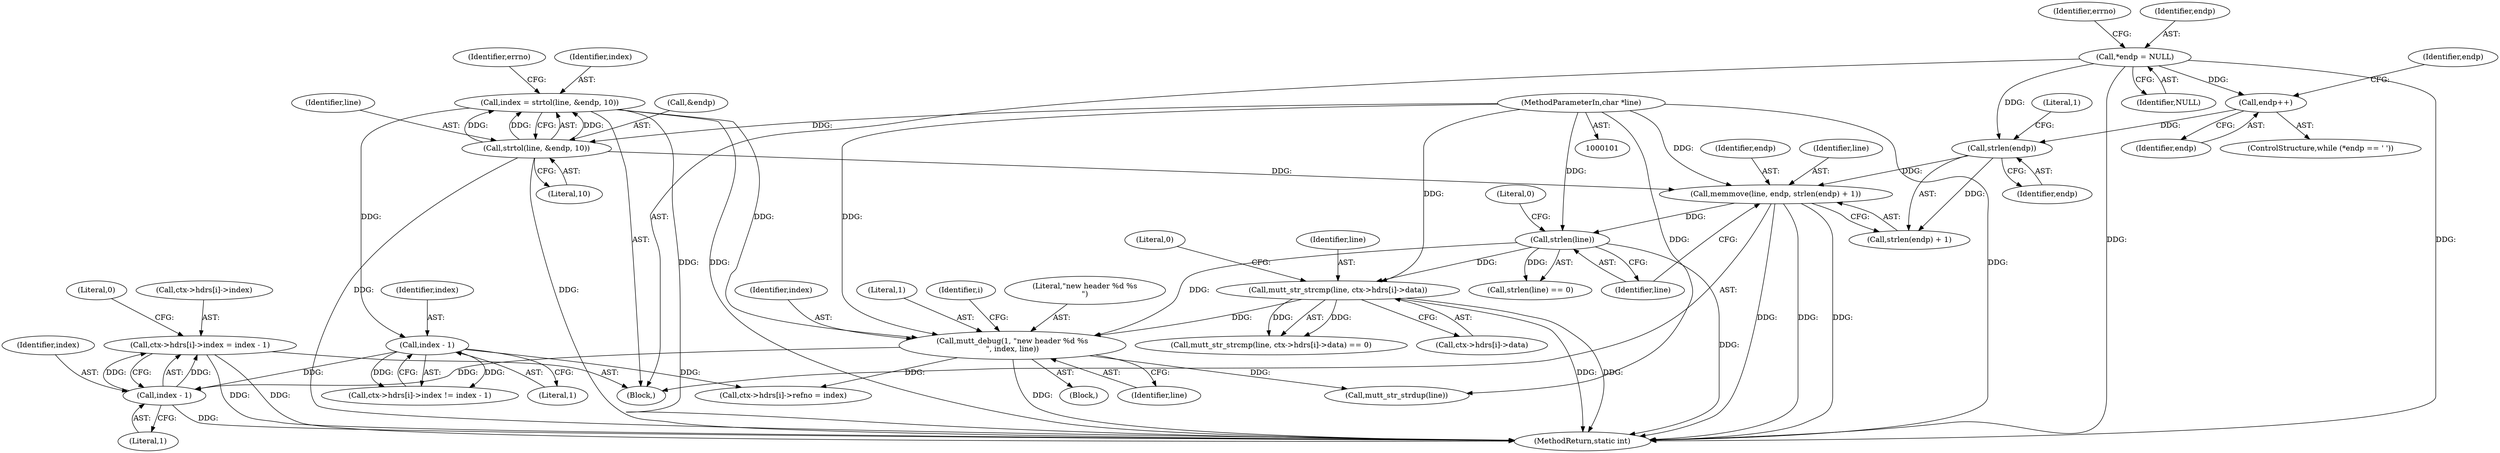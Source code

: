 digraph "0_neomutt_93b8ac558752d09e1c56d4f1bc82631316fa9c82@array" {
"1000254" [label="(Call,ctx->hdrs[i]->index = index - 1)"];
"1000262" [label="(Call,index - 1)"];
"1000237" [label="(Call,index - 1)"];
"1000128" [label="(Call,index = strtol(line, &endp, 10))"];
"1000130" [label="(Call,strtol(line, &endp, 10))"];
"1000102" [label="(MethodParameterIn,char *line)"];
"1000193" [label="(Call,mutt_debug(1, \"new header %d %s\n\", index, line))"];
"1000156" [label="(Call,strlen(line))"];
"1000147" [label="(Call,memmove(line, endp, strlen(endp) + 1))"];
"1000151" [label="(Call,strlen(endp))"];
"1000122" [label="(Call,*endp = NULL)"];
"1000145" [label="(Call,endp++)"];
"1000175" [label="(Call,mutt_str_strcmp(line, ctx->hdrs[i]->data))"];
"1000197" [label="(Identifier,line)"];
"1000175" [label="(Call,mutt_str_strcmp(line, ctx->hdrs[i]->data))"];
"1000126" [label="(Identifier,errno)"];
"1000196" [label="(Identifier,index)"];
"1000128" [label="(Call,index = strtol(line, &endp, 10))"];
"1000122" [label="(Call,*endp = NULL)"];
"1000267" [label="(MethodReturn,static int)"];
"1000151" [label="(Call,strlen(endp))"];
"1000177" [label="(Call,ctx->hdrs[i]->data)"];
"1000130" [label="(Call,strtol(line, &endp, 10))"];
"1000194" [label="(Literal,1)"];
"1000143" [label="(Identifier,endp)"];
"1000155" [label="(Call,strlen(line) == 0)"];
"1000225" [label="(Call,mutt_str_strdup(line))"];
"1000104" [label="(Block,)"];
"1000157" [label="(Identifier,line)"];
"1000140" [label="(ControlStructure,while (*endp == ' '))"];
"1000184" [label="(Literal,0)"];
"1000156" [label="(Call,strlen(line))"];
"1000136" [label="(Identifier,errno)"];
"1000148" [label="(Identifier,line)"];
"1000147" [label="(Call,memmove(line, endp, strlen(endp) + 1))"];
"1000200" [label="(Identifier,i)"];
"1000264" [label="(Literal,1)"];
"1000146" [label="(Identifier,endp)"];
"1000245" [label="(Call,ctx->hdrs[i]->refno = index)"];
"1000237" [label="(Call,index - 1)"];
"1000129" [label="(Identifier,index)"];
"1000229" [label="(Call,ctx->hdrs[i]->index != index - 1)"];
"1000153" [label="(Literal,1)"];
"1000266" [label="(Literal,0)"];
"1000131" [label="(Identifier,line)"];
"1000124" [label="(Identifier,NULL)"];
"1000255" [label="(Call,ctx->hdrs[i]->index)"];
"1000102" [label="(MethodParameterIn,char *line)"];
"1000149" [label="(Identifier,endp)"];
"1000195" [label="(Literal,\"new header %d %s\n\")"];
"1000238" [label="(Identifier,index)"];
"1000263" [label="(Identifier,index)"];
"1000176" [label="(Identifier,line)"];
"1000134" [label="(Literal,10)"];
"1000192" [label="(Block,)"];
"1000132" [label="(Call,&endp)"];
"1000152" [label="(Identifier,endp)"];
"1000174" [label="(Call,mutt_str_strcmp(line, ctx->hdrs[i]->data) == 0)"];
"1000145" [label="(Call,endp++)"];
"1000150" [label="(Call,strlen(endp) + 1)"];
"1000158" [label="(Literal,0)"];
"1000262" [label="(Call,index - 1)"];
"1000193" [label="(Call,mutt_debug(1, \"new header %d %s\n\", index, line))"];
"1000123" [label="(Identifier,endp)"];
"1000239" [label="(Literal,1)"];
"1000254" [label="(Call,ctx->hdrs[i]->index = index - 1)"];
"1000254" -> "1000104"  [label="AST: "];
"1000254" -> "1000262"  [label="CFG: "];
"1000255" -> "1000254"  [label="AST: "];
"1000262" -> "1000254"  [label="AST: "];
"1000266" -> "1000254"  [label="CFG: "];
"1000254" -> "1000267"  [label="DDG: "];
"1000254" -> "1000267"  [label="DDG: "];
"1000262" -> "1000254"  [label="DDG: "];
"1000262" -> "1000254"  [label="DDG: "];
"1000262" -> "1000264"  [label="CFG: "];
"1000263" -> "1000262"  [label="AST: "];
"1000264" -> "1000262"  [label="AST: "];
"1000262" -> "1000267"  [label="DDG: "];
"1000237" -> "1000262"  [label="DDG: "];
"1000193" -> "1000262"  [label="DDG: "];
"1000237" -> "1000229"  [label="AST: "];
"1000237" -> "1000239"  [label="CFG: "];
"1000238" -> "1000237"  [label="AST: "];
"1000239" -> "1000237"  [label="AST: "];
"1000229" -> "1000237"  [label="CFG: "];
"1000237" -> "1000229"  [label="DDG: "];
"1000237" -> "1000229"  [label="DDG: "];
"1000128" -> "1000237"  [label="DDG: "];
"1000237" -> "1000245"  [label="DDG: "];
"1000128" -> "1000104"  [label="AST: "];
"1000128" -> "1000130"  [label="CFG: "];
"1000129" -> "1000128"  [label="AST: "];
"1000130" -> "1000128"  [label="AST: "];
"1000136" -> "1000128"  [label="CFG: "];
"1000128" -> "1000267"  [label="DDG: "];
"1000128" -> "1000267"  [label="DDG: "];
"1000130" -> "1000128"  [label="DDG: "];
"1000130" -> "1000128"  [label="DDG: "];
"1000130" -> "1000128"  [label="DDG: "];
"1000128" -> "1000193"  [label="DDG: "];
"1000130" -> "1000134"  [label="CFG: "];
"1000131" -> "1000130"  [label="AST: "];
"1000132" -> "1000130"  [label="AST: "];
"1000134" -> "1000130"  [label="AST: "];
"1000130" -> "1000267"  [label="DDG: "];
"1000130" -> "1000267"  [label="DDG: "];
"1000102" -> "1000130"  [label="DDG: "];
"1000130" -> "1000147"  [label="DDG: "];
"1000102" -> "1000101"  [label="AST: "];
"1000102" -> "1000267"  [label="DDG: "];
"1000102" -> "1000147"  [label="DDG: "];
"1000102" -> "1000156"  [label="DDG: "];
"1000102" -> "1000175"  [label="DDG: "];
"1000102" -> "1000193"  [label="DDG: "];
"1000102" -> "1000225"  [label="DDG: "];
"1000193" -> "1000192"  [label="AST: "];
"1000193" -> "1000197"  [label="CFG: "];
"1000194" -> "1000193"  [label="AST: "];
"1000195" -> "1000193"  [label="AST: "];
"1000196" -> "1000193"  [label="AST: "];
"1000197" -> "1000193"  [label="AST: "];
"1000200" -> "1000193"  [label="CFG: "];
"1000193" -> "1000267"  [label="DDG: "];
"1000156" -> "1000193"  [label="DDG: "];
"1000175" -> "1000193"  [label="DDG: "];
"1000193" -> "1000225"  [label="DDG: "];
"1000193" -> "1000245"  [label="DDG: "];
"1000156" -> "1000155"  [label="AST: "];
"1000156" -> "1000157"  [label="CFG: "];
"1000157" -> "1000156"  [label="AST: "];
"1000158" -> "1000156"  [label="CFG: "];
"1000156" -> "1000267"  [label="DDG: "];
"1000156" -> "1000155"  [label="DDG: "];
"1000147" -> "1000156"  [label="DDG: "];
"1000156" -> "1000175"  [label="DDG: "];
"1000147" -> "1000104"  [label="AST: "];
"1000147" -> "1000150"  [label="CFG: "];
"1000148" -> "1000147"  [label="AST: "];
"1000149" -> "1000147"  [label="AST: "];
"1000150" -> "1000147"  [label="AST: "];
"1000157" -> "1000147"  [label="CFG: "];
"1000147" -> "1000267"  [label="DDG: "];
"1000147" -> "1000267"  [label="DDG: "];
"1000147" -> "1000267"  [label="DDG: "];
"1000151" -> "1000147"  [label="DDG: "];
"1000151" -> "1000150"  [label="AST: "];
"1000151" -> "1000152"  [label="CFG: "];
"1000152" -> "1000151"  [label="AST: "];
"1000153" -> "1000151"  [label="CFG: "];
"1000151" -> "1000150"  [label="DDG: "];
"1000122" -> "1000151"  [label="DDG: "];
"1000145" -> "1000151"  [label="DDG: "];
"1000122" -> "1000104"  [label="AST: "];
"1000122" -> "1000124"  [label="CFG: "];
"1000123" -> "1000122"  [label="AST: "];
"1000124" -> "1000122"  [label="AST: "];
"1000126" -> "1000122"  [label="CFG: "];
"1000122" -> "1000267"  [label="DDG: "];
"1000122" -> "1000267"  [label="DDG: "];
"1000122" -> "1000145"  [label="DDG: "];
"1000145" -> "1000140"  [label="AST: "];
"1000145" -> "1000146"  [label="CFG: "];
"1000146" -> "1000145"  [label="AST: "];
"1000143" -> "1000145"  [label="CFG: "];
"1000175" -> "1000174"  [label="AST: "];
"1000175" -> "1000177"  [label="CFG: "];
"1000176" -> "1000175"  [label="AST: "];
"1000177" -> "1000175"  [label="AST: "];
"1000184" -> "1000175"  [label="CFG: "];
"1000175" -> "1000267"  [label="DDG: "];
"1000175" -> "1000267"  [label="DDG: "];
"1000175" -> "1000174"  [label="DDG: "];
"1000175" -> "1000174"  [label="DDG: "];
}
